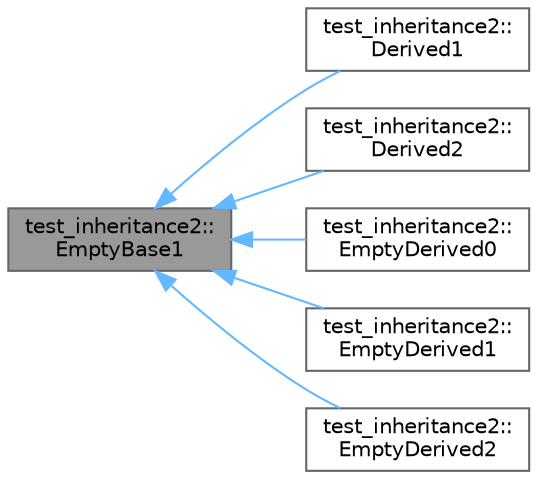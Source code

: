 digraph "test_inheritance2::EmptyBase1"
{
 // LATEX_PDF_SIZE
  bgcolor="transparent";
  edge [fontname=Helvetica,fontsize=10,labelfontname=Helvetica,labelfontsize=10];
  node [fontname=Helvetica,fontsize=10,shape=box,height=0.2,width=0.4];
  rankdir="LR";
  Node1 [id="Node000001",label="test_inheritance2::\lEmptyBase1",height=0.2,width=0.4,color="gray40", fillcolor="grey60", style="filled", fontcolor="black",tooltip=" "];
  Node1 -> Node2 [id="edge6_Node000001_Node000002",dir="back",color="steelblue1",style="solid",tooltip=" "];
  Node2 [id="Node000002",label="test_inheritance2::\lDerived1",height=0.2,width=0.4,color="gray40", fillcolor="white", style="filled",URL="$structtest__inheritance2_1_1_derived1.html",tooltip=" "];
  Node1 -> Node3 [id="edge7_Node000001_Node000003",dir="back",color="steelblue1",style="solid",tooltip=" "];
  Node3 [id="Node000003",label="test_inheritance2::\lDerived2",height=0.2,width=0.4,color="gray40", fillcolor="white", style="filled",URL="$structtest__inheritance2_1_1_derived2.html",tooltip=" "];
  Node1 -> Node4 [id="edge8_Node000001_Node000004",dir="back",color="steelblue1",style="solid",tooltip=" "];
  Node4 [id="Node000004",label="test_inheritance2::\lEmptyDerived0",height=0.2,width=0.4,color="gray40", fillcolor="white", style="filled",URL="$structtest__inheritance2_1_1_empty_derived0.html",tooltip=" "];
  Node1 -> Node5 [id="edge9_Node000001_Node000005",dir="back",color="steelblue1",style="solid",tooltip=" "];
  Node5 [id="Node000005",label="test_inheritance2::\lEmptyDerived1",height=0.2,width=0.4,color="gray40", fillcolor="white", style="filled",URL="$structtest__inheritance2_1_1_empty_derived1.html",tooltip=" "];
  Node1 -> Node6 [id="edge10_Node000001_Node000006",dir="back",color="steelblue1",style="solid",tooltip=" "];
  Node6 [id="Node000006",label="test_inheritance2::\lEmptyDerived2",height=0.2,width=0.4,color="gray40", fillcolor="white", style="filled",URL="$structtest__inheritance2_1_1_empty_derived2.html",tooltip=" "];
}
